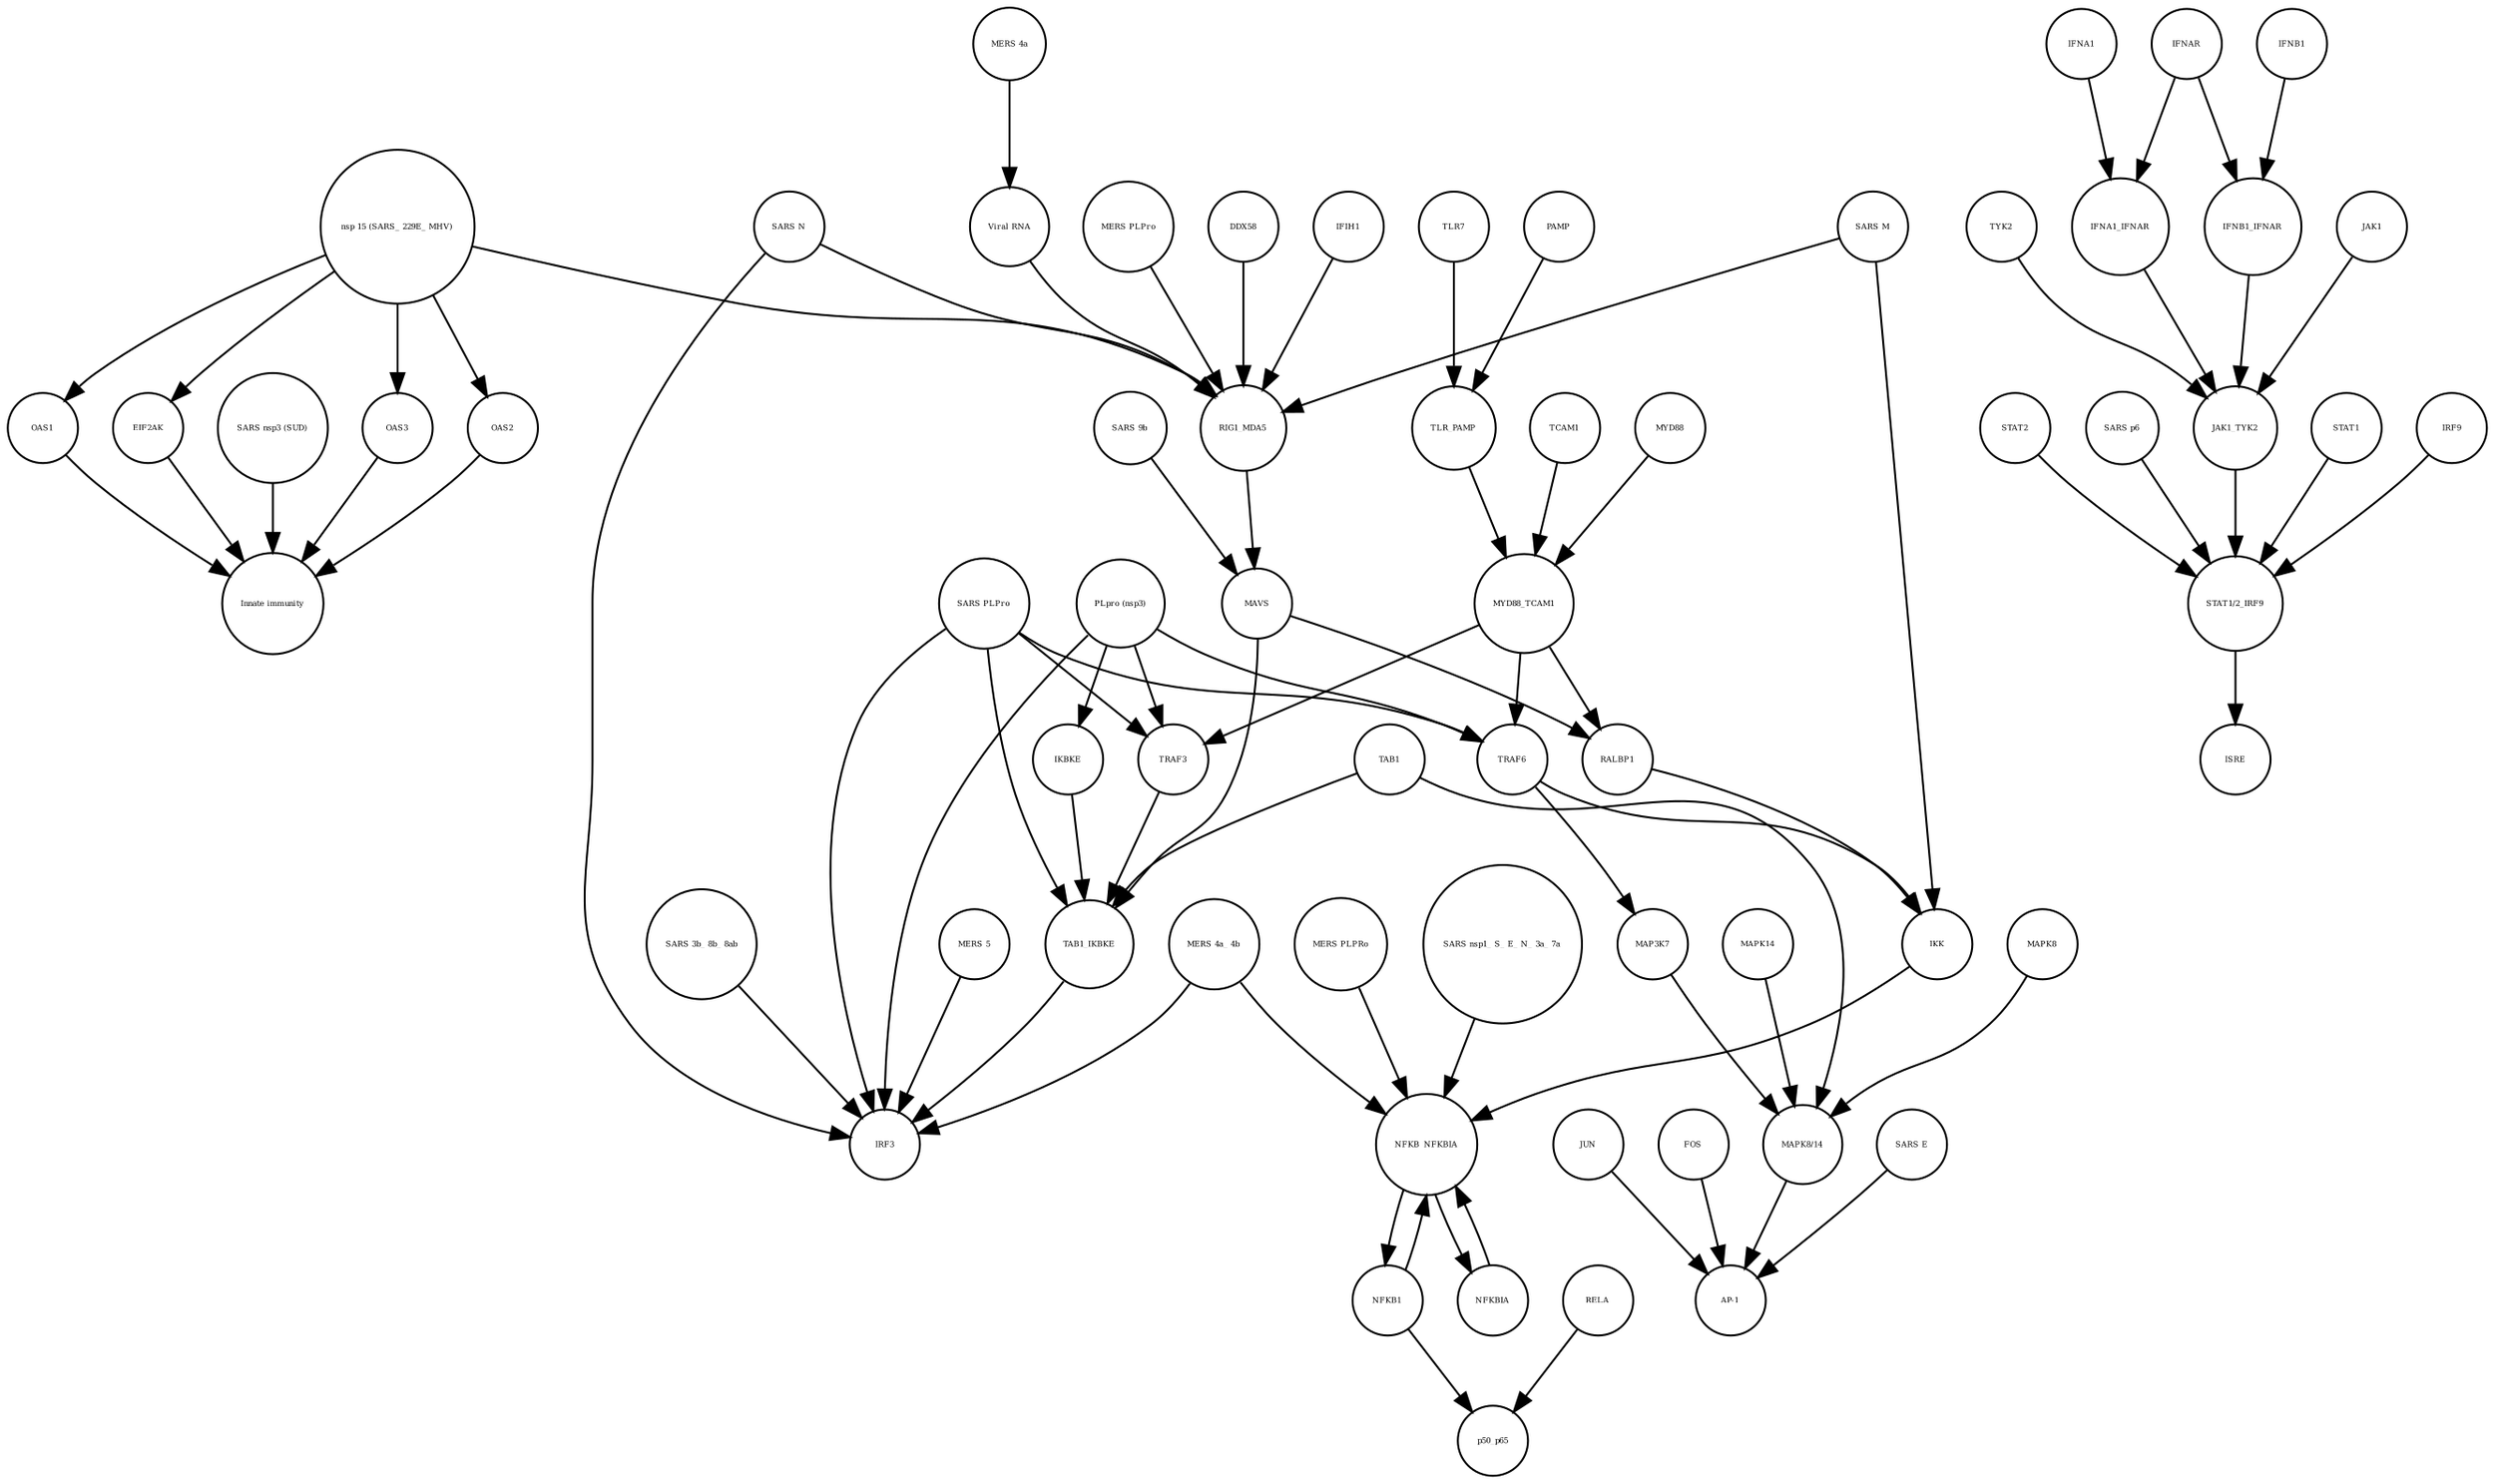 strict digraph  {
OAS3 [annotation=urn_miriam_pubmed_31226023, bipartite=0, cls=macromolecule, fontsize=4, label=OAS3, shape=circle];
"Innate immunity" [annotation=urn_miriam_pubmed_31226023, bipartite=0, cls=phenotype, fontsize=4, label="Innate immunity", shape=circle];
OAS2 [annotation=urn_miriam_pubmed_31226023, bipartite=0, cls=macromolecule, fontsize=4, label=OAS2, shape=circle];
OAS1 [annotation=urn_miriam_pubmed_31226023, bipartite=0, cls=macromolecule, fontsize=4, label=OAS1, shape=circle];
EIF2AK [annotation=urn_miriam_pubmed_31226023, bipartite=0, cls=macromolecule, fontsize=4, label=EIF2AK, shape=circle];
"SARS nsp3 (SUD)" [annotation=urn_miriam_pubmed_31226023, bipartite=0, cls=macromolecule, fontsize=4, label="SARS nsp3 (SUD)", shape=circle];
"MERS 5" [annotation="", bipartite=0, cls=macromolecule, fontsize=4, label="MERS 5", shape=circle];
IKBKE [annotation="", bipartite=0, cls=macromolecule, fontsize=4, label=IKBKE, shape=circle];
MYD88_TCAM1 [annotation="", bipartite=0, cls=complex, fontsize=4, label=MYD88_TCAM1, shape=circle];
"SARS N" [annotation="", bipartite=0, cls=macromolecule, fontsize=4, label="SARS N", shape=circle];
STAT2 [annotation=urn_miriam_pubmed_31226023, bipartite=0, cls=macromolecule, fontsize=4, label=STAT2, shape=circle];
TRAF3 [annotation="", bipartite=0, cls=macromolecule, fontsize=4, label=TRAF3, shape=circle];
"SARS 3b_ 8b_ 8ab" [annotation=urn_miriam_pubmed_31226023, bipartite=0, cls=macromolecule, fontsize=4, label="SARS 3b_ 8b_ 8ab", shape=circle];
PAMP [annotation="", bipartite=0, cls="simple chemical", fontsize=4, label=PAMP, shape=circle];
"SARS p6" [annotation=urn_miriam_pubmed_31226023, bipartite=0, cls=macromolecule, fontsize=4, label="SARS p6", shape=circle];
ISRE [annotation=urn_miriam_pubmed_31226023, bipartite=0, cls=complex, fontsize=4, label=ISRE, shape=circle];
p50_p65 [annotation="", bipartite=0, cls=complex, fontsize=4, label=p50_p65, shape=circle];
"AP-1" [annotation="", bipartite=0, cls=complex, fontsize=4, label="AP-1", shape=circle];
TYK2 [annotation=urn_miriam_pubmed_31226023, bipartite=0, cls=macromolecule, fontsize=4, label=TYK2, shape=circle];
JAK1_TYK2 [annotation=urn_miriam_pubmed_31226023, bipartite=0, cls=complex, fontsize=4, label=JAK1_TYK2, shape=circle];
MAPK8 [annotation="", bipartite=0, cls=macromolecule, fontsize=4, label=MAPK8, shape=circle];
IFNB1 [annotation=urn_miriam_pubmed_24362405, bipartite=0, cls=macromolecule, fontsize=4, label=IFNB1, shape=circle];
RIG1_MDA5 [annotation="", bipartite=0, cls=complex, fontsize=4, label=RIG1_MDA5, shape=circle];
"MERS 4a" [annotation="", bipartite=0, cls=macromolecule, fontsize=4, label="MERS 4a", shape=circle];
IFNA1_IFNAR [annotation=urn_miriam_pubmed_31226023, bipartite=0, cls=complex, fontsize=4, label=IFNA1_IFNAR, shape=circle];
TLR_PAMP [annotation="", bipartite=0, cls=complex, fontsize=4, label=TLR_PAMP, shape=circle];
"SARS PLPro" [annotation=urn_miriam_pubmed_31226023, bipartite=0, cls=macromolecule, fontsize=4, label="SARS PLPro", shape=circle];
"MERS PLPro" [annotation="", bipartite=0, cls=macromolecule, fontsize=4, label="MERS PLPro", shape=circle];
RALBP1 [annotation="", bipartite=0, cls=macromolecule, fontsize=4, label=RALBP1, shape=circle];
MAPK14 [annotation="", bipartite=0, cls=macromolecule, fontsize=4, label=MAPK14, shape=circle];
TCAM1 [annotation="", bipartite=0, cls=macromolecule, fontsize=4, label=TCAM1, shape=circle];
"nsp 15 (SARS_ 229E_ MHV)" [annotation=urn_miriam_pubmed_31226023, bipartite=0, cls=macromolecule, fontsize=4, label="nsp 15 (SARS_ 229E_ MHV)", shape=circle];
"SARS E" [annotation=urn_miriam_pubmed_31226023, bipartite=0, cls=macromolecule, fontsize=4, label="SARS E", shape=circle];
IKK [annotation="", bipartite=0, cls=complex, fontsize=4, label=IKK, shape=circle];
"MERS 4a_ 4b" [annotation="", bipartite=0, cls=macromolecule, fontsize=4, label="MERS 4a_ 4b", shape=circle];
IFNB1_IFNAR [annotation=urn_miriam_pubmed_31226023, bipartite=0, cls=complex, fontsize=4, label=IFNB1_IFNAR, shape=circle];
IFNA1 [annotation="urn_miriam_pubmed_17911435|urn_miriam_pubmed_24362405", bipartite=0, cls=macromolecule, fontsize=4, label=IFNA1, shape=circle];
"PLpro (nsp3)" [annotation="", bipartite=0, cls=macromolecule, fontsize=4, label="PLpro (nsp3)", shape=circle];
JUN [annotation="", bipartite=0, cls=macromolecule, fontsize=4, label=JUN, shape=circle];
JAK1 [annotation=urn_miriam_pubmed_31226023, bipartite=0, cls=macromolecule, fontsize=4, label=JAK1, shape=circle];
"STAT1/2_IRF9" [annotation=urn_miriam_pubmed_31226023, bipartite=0, cls=complex, fontsize=4, label="STAT1/2_IRF9", shape=circle];
TRAF6 [annotation="", bipartite=0, cls=macromolecule, fontsize=4, label=TRAF6, shape=circle];
"SARS 9b" [annotation=urn_miriam_pubmed_31226023, bipartite=0, cls=macromolecule, fontsize=4, label="SARS 9b", shape=circle];
"MAPK8/14" [annotation="", bipartite=0, cls=complex, fontsize=4, label="MAPK8/14", shape=circle];
DDX58 [annotation="", bipartite=0, cls=macromolecule, fontsize=4, label=DDX58, shape=circle];
"MERS PLPRo" [annotation="", bipartite=0, cls=macromolecule, fontsize=4, label="MERS PLPRo", shape=circle];
STAT1 [annotation=urn_miriam_pubmed_31226023, bipartite=0, cls=macromolecule, fontsize=4, label=STAT1, shape=circle];
TLR7 [annotation="", bipartite=0, cls=macromolecule, fontsize=4, label=TLR7, shape=circle];
IFNAR [annotation=urn_miriam_pubmed_31226023, bipartite=0, cls=complex, fontsize=4, label=IFNAR, shape=circle];
"SARS M" [annotation=urn_miriam_pubmed_31226023, bipartite=0, cls=macromolecule, fontsize=4, label="SARS M", shape=circle];
FOS [annotation="", bipartite=0, cls=macromolecule, fontsize=4, label=FOS, shape=circle];
"SARS nsp1_ S_ E_ N_ 3a_ 7a" [annotation=urn_miriam_pubmed_31226023, bipartite=0, cls=macromolecule, fontsize=4, label="SARS nsp1_ S_ E_ N_ 3a_ 7a", shape=circle];
NFKB_NFKBIA [annotation="", bipartite=0, cls=complex, fontsize=4, label=NFKB_NFKBIA, shape=circle];
NFKB1 [annotation="", bipartite=0, cls=macromolecule, fontsize=4, label=NFKB1, shape=circle];
IRF9 [annotation=urn_miriam_pubmed_31226023, bipartite=0, cls=macromolecule, fontsize=4, label=IRF9, shape=circle];
TAB1 [annotation="", bipartite=0, cls=macromolecule, fontsize=4, label=TAB1, shape=circle];
IRF3 [annotation="", bipartite=0, cls=macromolecule, fontsize=4, label=IRF3, shape=circle];
MYD88 [annotation=urn_miriam_pubmed_31226023, bipartite=0, cls=macromolecule, fontsize=4, label=MYD88, shape=circle];
RELA [annotation="", bipartite=0, cls=macromolecule, fontsize=4, label=RELA, shape=circle];
MAVS [annotation="", bipartite=0, cls=macromolecule, fontsize=4, label=MAVS, shape=circle];
NFKBIA [annotation="", bipartite=0, cls=macromolecule, fontsize=4, label=NFKBIA, shape=circle];
IFIH1 [annotation="", bipartite=0, cls=macromolecule, fontsize=4, label=IFIH1, shape=circle];
TAB1_IKBKE [annotation="", bipartite=0, cls=complex, fontsize=4, label=TAB1_IKBKE, shape=circle];
MAP3K7 [annotation="", bipartite=0, cls=macromolecule, fontsize=4, label=MAP3K7, shape=circle];
"Viral RNA" [annotation="", bipartite=0, cls="simple chemical", fontsize=4, label="Viral RNA", shape=circle];
OAS3 -> "Innate immunity"  [annotation="", interaction_type=stimulation];
OAS2 -> "Innate immunity"  [annotation="", interaction_type=stimulation];
OAS1 -> "Innate immunity"  [annotation="", interaction_type=stimulation];
EIF2AK -> "Innate immunity"  [annotation="", interaction_type=stimulation];
"SARS nsp3 (SUD)" -> "Innate immunity"  [annotation="", interaction_type=inhibition];
"MERS 5" -> IRF3  [annotation="", interaction_type=inhibition];
IKBKE -> TAB1_IKBKE  [annotation="", interaction_type=production];
MYD88_TCAM1 -> RALBP1  [annotation="", interaction_type=catalysis];
MYD88_TCAM1 -> TRAF6  [annotation=urn_miriam_pubmed_31226023, interaction_type=catalysis];
MYD88_TCAM1 -> TRAF3  [annotation="", interaction_type=catalysis];
"SARS N" -> RIG1_MDA5  [annotation="", interaction_type=inhibition];
"SARS N" -> IRF3  [annotation="", interaction_type=inhibition];
STAT2 -> "STAT1/2_IRF9"  [annotation="", interaction_type=production];
TRAF3 -> TAB1_IKBKE  [annotation="", interaction_type=catalysis];
"SARS 3b_ 8b_ 8ab" -> IRF3  [annotation="", interaction_type=inhibition];
PAMP -> TLR_PAMP  [annotation="", interaction_type=production];
"SARS p6" -> "STAT1/2_IRF9"  [annotation=urn_miriam_pubmed_31226023, interaction_type=inhibition];
TYK2 -> JAK1_TYK2  [annotation="", interaction_type=production];
JAK1_TYK2 -> "STAT1/2_IRF9"  [annotation=urn_miriam_pubmed_31226023, interaction_type=catalysis];
MAPK8 -> "MAPK8/14"  [annotation="", interaction_type=production];
IFNB1 -> IFNB1_IFNAR  [annotation="", interaction_type=production];
RIG1_MDA5 -> MAVS  [annotation="", interaction_type=catalysis];
"MERS 4a" -> "Viral RNA"  [annotation="", interaction_type=inhibition];
IFNA1_IFNAR -> JAK1_TYK2  [annotation=urn_miriam_pubmed_31226023, interaction_type=catalysis];
TLR_PAMP -> MYD88_TCAM1  [annotation="", interaction_type=catalysis];
"SARS PLPro" -> TRAF6  [annotation=urn_miriam_pubmed_31226023, interaction_type=inhibition];
"SARS PLPro" -> IRF3  [annotation="", interaction_type=inhibition];
"SARS PLPro" -> TRAF3  [annotation="", interaction_type=inhibition];
"SARS PLPro" -> TAB1_IKBKE  [annotation="", interaction_type=inhibition];
"MERS PLPro" -> RIG1_MDA5  [annotation="", interaction_type=inhibition];
RALBP1 -> IKK  [annotation="", interaction_type=catalysis];
MAPK14 -> "MAPK8/14"  [annotation="", interaction_type=production];
TCAM1 -> MYD88_TCAM1  [annotation="", interaction_type=production];
"nsp 15 (SARS_ 229E_ MHV)" -> OAS1  [annotation="", interaction_type=inhibition];
"nsp 15 (SARS_ 229E_ MHV)" -> RIG1_MDA5  [annotation="", interaction_type=inhibition];
"nsp 15 (SARS_ 229E_ MHV)" -> OAS2  [annotation="", interaction_type=inhibition];
"nsp 15 (SARS_ 229E_ MHV)" -> OAS3  [annotation="", interaction_type=inhibition];
"nsp 15 (SARS_ 229E_ MHV)" -> EIF2AK  [annotation="", interaction_type=inhibition];
"SARS E" -> "AP-1"  [annotation="", interaction_type=catalysis];
IKK -> NFKB_NFKBIA  [annotation="", interaction_type=inhibition];
"MERS 4a_ 4b" -> IRF3  [annotation="", interaction_type=inhibition];
"MERS 4a_ 4b" -> NFKB_NFKBIA  [annotation="", interaction_type=inhibition];
IFNB1_IFNAR -> JAK1_TYK2  [annotation=urn_miriam_pubmed_31226023, interaction_type=catalysis];
IFNA1 -> IFNA1_IFNAR  [annotation="", interaction_type=production];
"PLpro (nsp3)" -> TRAF6  [annotation=urn_miriam_pubmed_31226023, interaction_type=inhibition];
"PLpro (nsp3)" -> IKBKE  [annotation="", interaction_type=inhibition];
"PLpro (nsp3)" -> IRF3  [annotation="", interaction_type=inhibition];
"PLpro (nsp3)" -> TRAF3  [annotation="", interaction_type=inhibition];
JUN -> "AP-1"  [annotation="", interaction_type=production];
JAK1 -> JAK1_TYK2  [annotation="", interaction_type=production];
"STAT1/2_IRF9" -> ISRE  [annotation="", interaction_type=production];
TRAF6 -> IKK  [annotation="", interaction_type=catalysis];
TRAF6 -> MAP3K7  [annotation="", interaction_type=catalysis];
"SARS 9b" -> MAVS  [annotation="", interaction_type=inhibition];
"MAPK8/14" -> "AP-1"  [annotation="", interaction_type=catalysis];
DDX58 -> RIG1_MDA5  [annotation="", interaction_type=production];
"MERS PLPRo" -> NFKB_NFKBIA  [annotation="", interaction_type=inhibition];
STAT1 -> "STAT1/2_IRF9"  [annotation="", interaction_type=production];
TLR7 -> TLR_PAMP  [annotation="", interaction_type=production];
IFNAR -> IFNB1_IFNAR  [annotation="", interaction_type=production];
IFNAR -> IFNA1_IFNAR  [annotation="", interaction_type=production];
"SARS M" -> IKK  [annotation="", interaction_type=inhibition];
"SARS M" -> RIG1_MDA5  [annotation="", interaction_type=inhibition];
FOS -> "AP-1"  [annotation="", interaction_type=production];
"SARS nsp1_ S_ E_ N_ 3a_ 7a" -> NFKB_NFKBIA  [annotation="", interaction_type=catalysis];
NFKB_NFKBIA -> NFKB1  [annotation="", interaction_type=production];
NFKB_NFKBIA -> NFKBIA  [annotation="", interaction_type=production];
NFKB1 -> p50_p65  [annotation="", interaction_type=production];
NFKB1 -> NFKB_NFKBIA  [annotation="", interaction_type=production];
IRF9 -> "STAT1/2_IRF9"  [annotation="", interaction_type=production];
TAB1 -> "MAPK8/14"  [annotation="", interaction_type=catalysis];
TAB1 -> TAB1_IKBKE  [annotation="", interaction_type=production];
MYD88 -> MYD88_TCAM1  [annotation="", interaction_type=production];
RELA -> p50_p65  [annotation="", interaction_type=production];
MAVS -> RALBP1  [annotation="", interaction_type=catalysis];
MAVS -> TAB1_IKBKE  [annotation="", interaction_type=catalysis];
NFKBIA -> NFKB_NFKBIA  [annotation="", interaction_type=production];
IFIH1 -> RIG1_MDA5  [annotation="", interaction_type=production];
TAB1_IKBKE -> IRF3  [annotation="", interaction_type=catalysis];
MAP3K7 -> "MAPK8/14"  [annotation="", interaction_type=catalysis];
"Viral RNA" -> RIG1_MDA5  [annotation="", interaction_type=catalysis];
}
